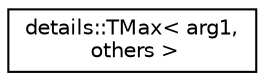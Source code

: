 digraph "类继承关系图"
{
 // INTERACTIVE_SVG=YES
 // LATEX_PDF_SIZE
  edge [fontname="Helvetica",fontsize="10",labelfontname="Helvetica",labelfontsize="10"];
  node [fontname="Helvetica",fontsize="10",shape=record];
  rankdir="LR";
  Node0 [label="details::TMax\< arg1,\l others \>",height=0.2,width=0.4,color="black", fillcolor="white", style="filled",URL="$d8/dc3/structdetails_1_1_t_max.html",tooltip="generic declaration of a template to compute the maximum size of a set of template parameters."];
}
